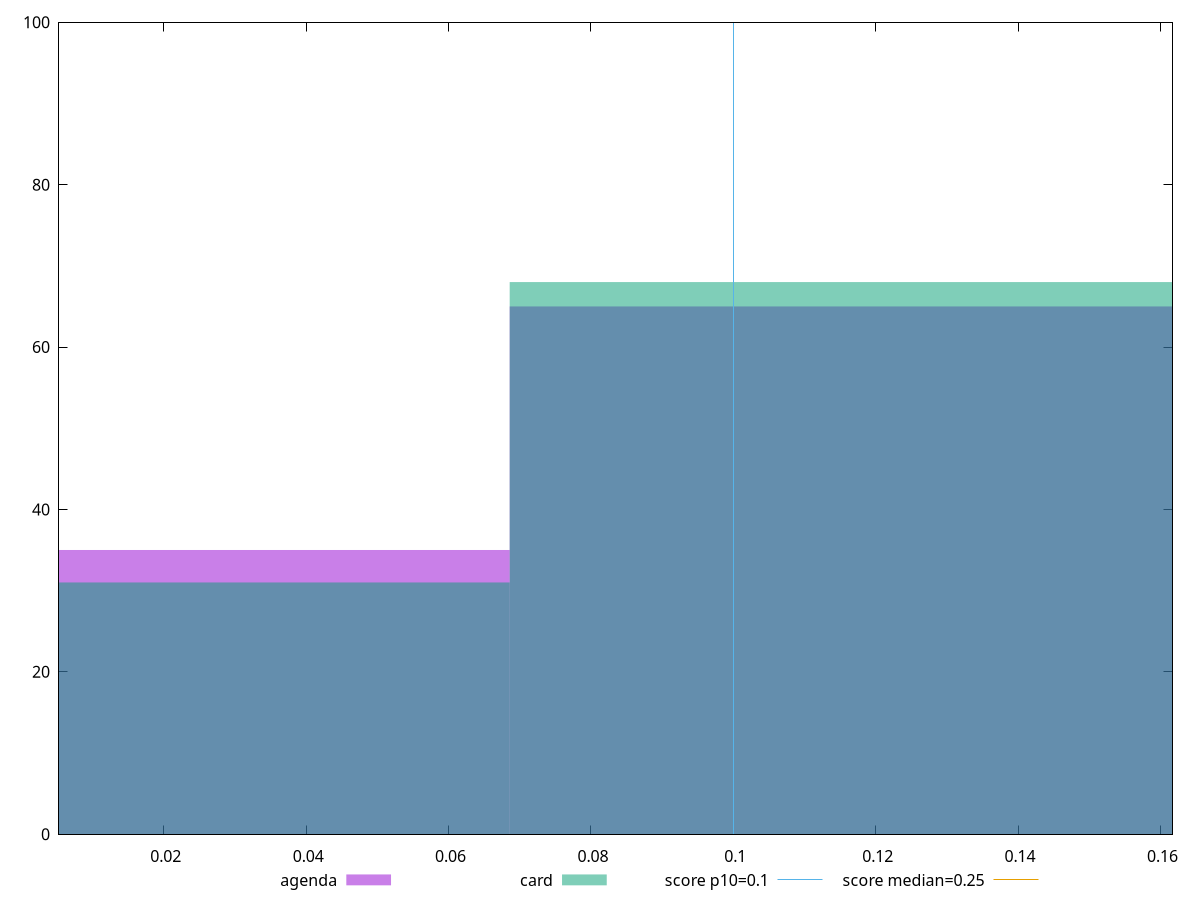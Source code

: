 reset

$agenda <<EOF
0.1371816524111158 65
0 35
EOF

$card <<EOF
0.1371816524111158 68
0 31
EOF

set key outside below
set boxwidth 0.1371816524111158
set xrange [0.005289688110351562:0.1616846598519219]
set yrange [0:100]
set trange [0:100]
set style fill transparent solid 0.5 noborder

set parametric
set terminal svg size 640, 500 enhanced background rgb 'white'
set output "report/report_00029_2021-02-24T13-36-40.390Z/cumulative-layout-shift/comparison/histogram/1_vs_2.svg"

plot $agenda title "agenda" with boxes, \
     $card title "card" with boxes, \
     0.1,t title "score p10=0.1", \
     0.25,t title "score median=0.25"

reset
